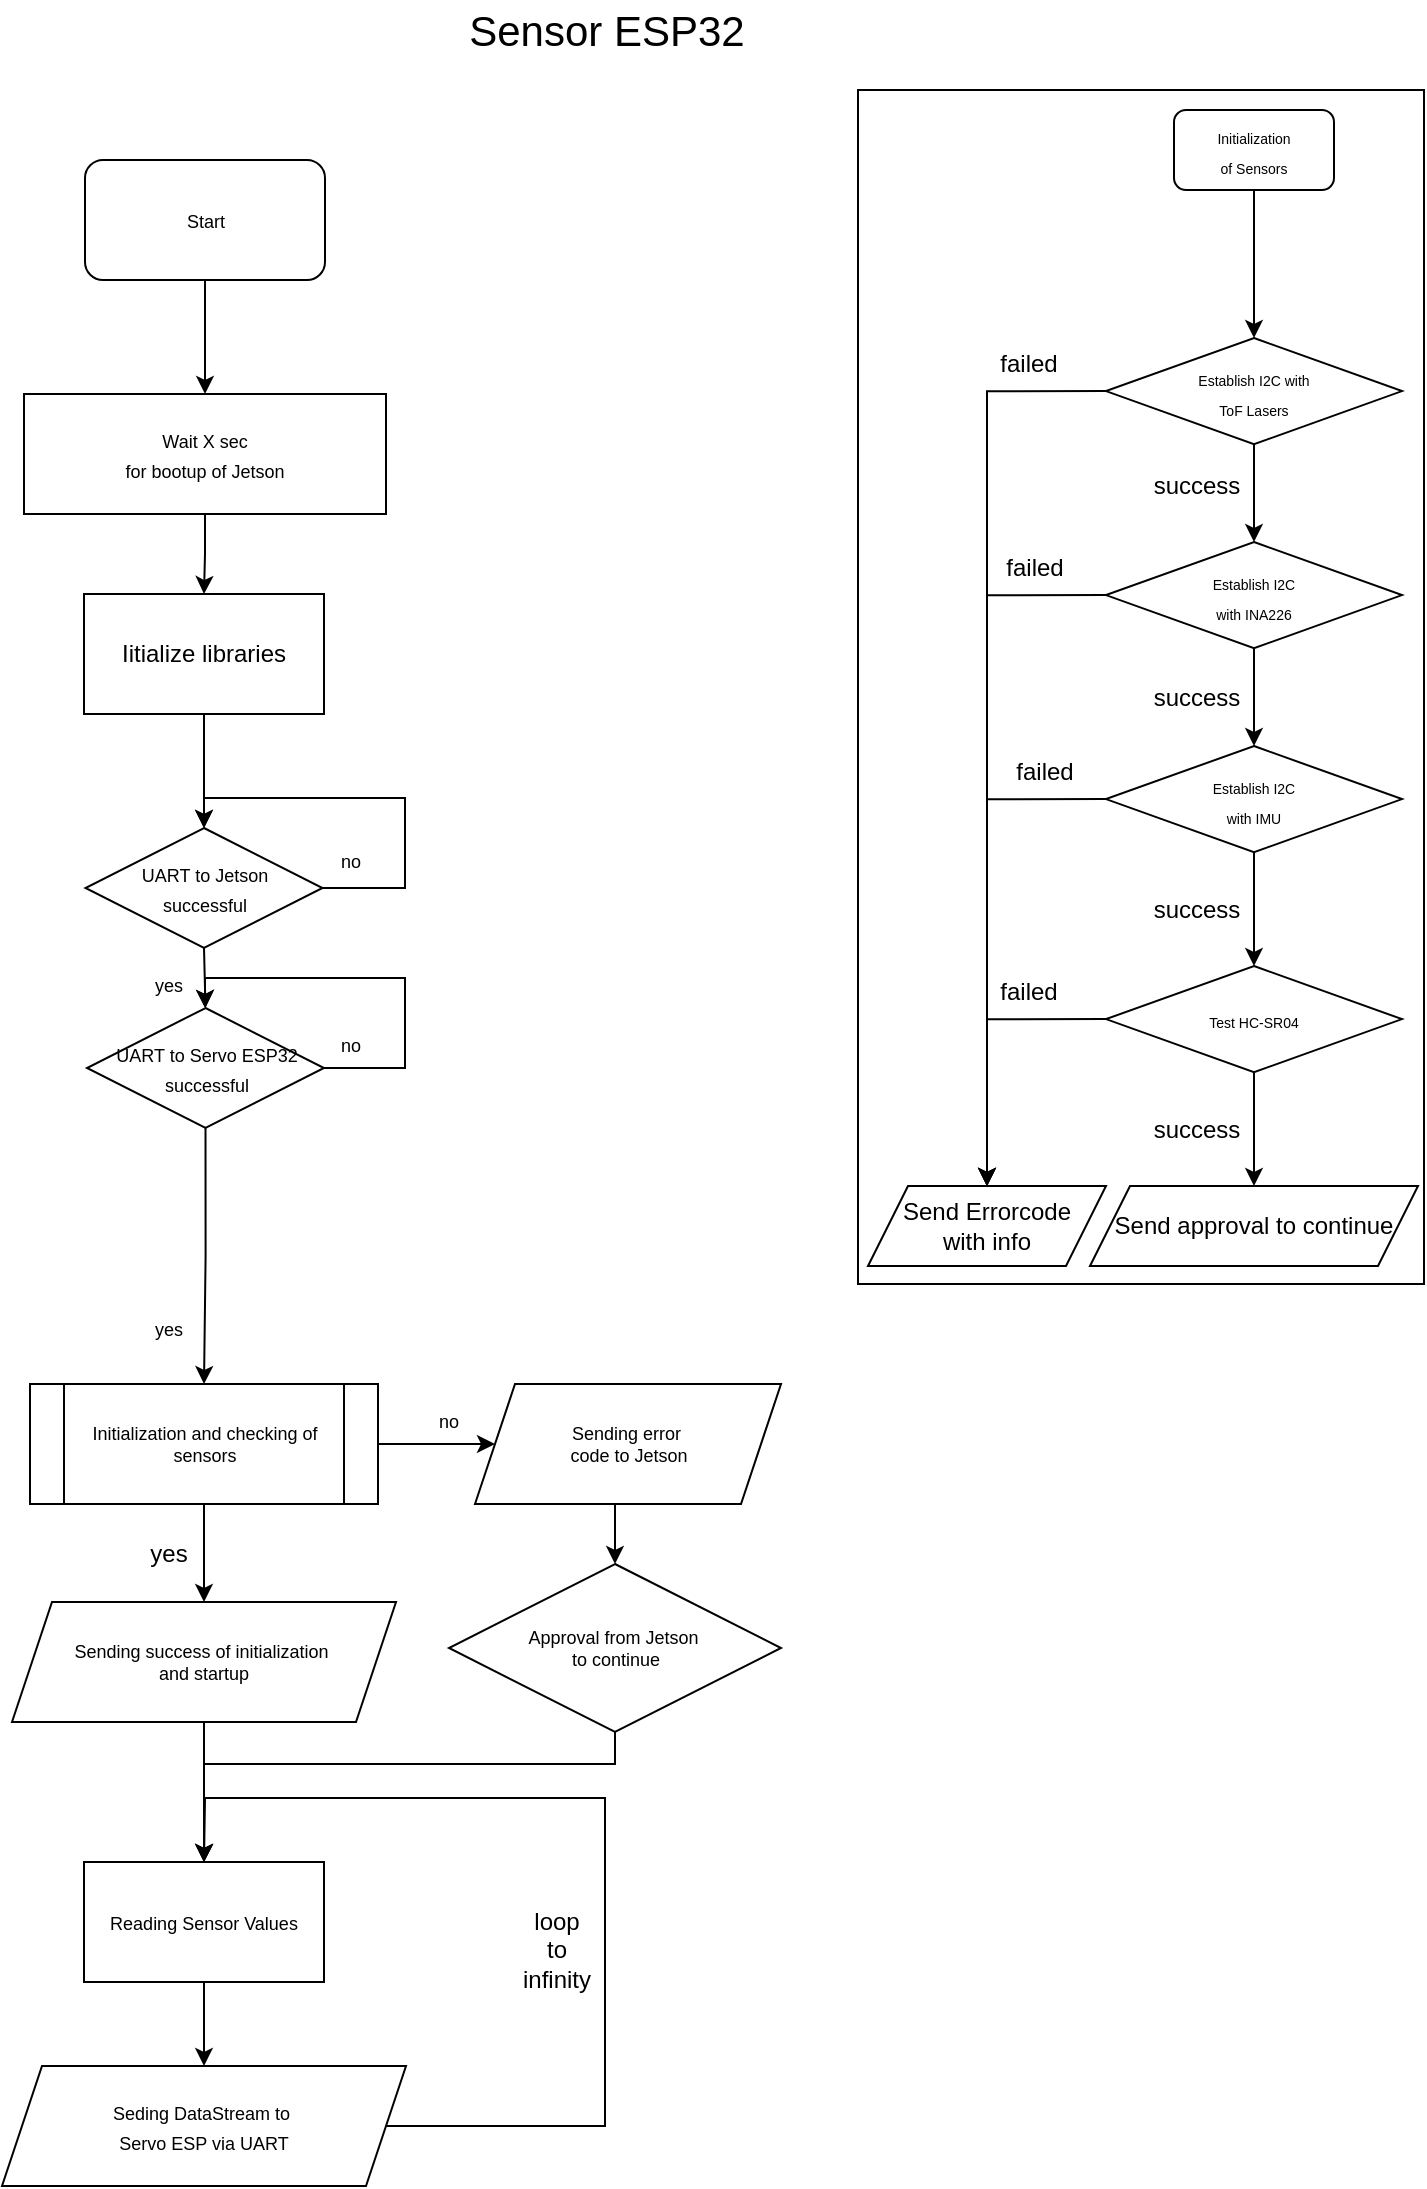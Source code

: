 <mxfile version="25.0.3">
  <diagram id="C5RBs43oDa-KdzZeNtuy" name="Page-1">
    <mxGraphModel dx="2074" dy="1134" grid="0" gridSize="10" guides="1" tooltips="1" connect="1" arrows="1" fold="1" page="1" pageScale="1" pageWidth="827" pageHeight="1169" math="0" shadow="0">
      <root>
        <mxCell id="WIyWlLk6GJQsqaUBKTNV-0" />
        <mxCell id="WIyWlLk6GJQsqaUBKTNV-1" parent="WIyWlLk6GJQsqaUBKTNV-0" />
        <mxCell id="_hwv9tR_E8vKDguACiTg-63" value="" style="rounded=0;whiteSpace=wrap;html=1;" parent="WIyWlLk6GJQsqaUBKTNV-1" vertex="1">
          <mxGeometry x="539" y="83" width="283" height="597" as="geometry" />
        </mxCell>
        <mxCell id="_hwv9tR_E8vKDguACiTg-7" value="&lt;div&gt;&lt;font style=&quot;font-size: 7px;&quot;&gt;Initialization&lt;/font&gt;&lt;/div&gt;&lt;div&gt;&lt;font style=&quot;font-size: 7px;&quot;&gt;of Sensors&lt;br&gt;&lt;/font&gt;&lt;/div&gt;" style="rounded=1;whiteSpace=wrap;html=1;" parent="WIyWlLk6GJQsqaUBKTNV-1" vertex="1">
          <mxGeometry x="697" y="93" width="80" height="40" as="geometry" />
        </mxCell>
        <mxCell id="_hwv9tR_E8vKDguACiTg-9" value="&lt;div&gt;&lt;font style=&quot;font-size: 7px;&quot;&gt;Establish I2C with&lt;/font&gt;&lt;/div&gt;&lt;div&gt;&lt;font style=&quot;font-size: 7px;&quot;&gt;ToF Lasers&lt;br&gt;&lt;/font&gt; &lt;/div&gt;" style="rhombus;whiteSpace=wrap;html=1;" parent="WIyWlLk6GJQsqaUBKTNV-1" vertex="1">
          <mxGeometry x="663" y="207" width="148" height="53.12" as="geometry" />
        </mxCell>
        <mxCell id="_hwv9tR_E8vKDguACiTg-13" value="&lt;div&gt;Send Errorcode&lt;/div&gt;&lt;div&gt;with info&lt;br&gt;&lt;/div&gt;" style="shape=parallelogram;perimeter=parallelogramPerimeter;whiteSpace=wrap;html=1;fixedSize=1;" parent="WIyWlLk6GJQsqaUBKTNV-1" vertex="1">
          <mxGeometry x="544" y="631" width="119" height="40" as="geometry" />
        </mxCell>
        <mxCell id="_hwv9tR_E8vKDguACiTg-15" value="&lt;div&gt;&lt;font style=&quot;font-size: 7px;&quot;&gt;Establish I2C&lt;/font&gt;&lt;/div&gt;&lt;div&gt;&lt;font style=&quot;font-size: 7px;&quot;&gt;with INA226 &lt;br&gt;&lt;/font&gt; &lt;/div&gt;" style="rhombus;whiteSpace=wrap;html=1;" parent="WIyWlLk6GJQsqaUBKTNV-1" vertex="1">
          <mxGeometry x="663" y="309" width="148" height="53.12" as="geometry" />
        </mxCell>
        <mxCell id="_hwv9tR_E8vKDguACiTg-29" style="edgeStyle=orthogonalEdgeStyle;rounded=0;orthogonalLoop=1;jettySize=auto;html=1;exitX=0.5;exitY=1;exitDx=0;exitDy=0;entryX=0.5;entryY=0;entryDx=0;entryDy=0;" parent="WIyWlLk6GJQsqaUBKTNV-1" source="_hwv9tR_E8vKDguACiTg-16" target="_hwv9tR_E8vKDguACiTg-27" edge="1">
          <mxGeometry relative="1" as="geometry" />
        </mxCell>
        <mxCell id="_hwv9tR_E8vKDguACiTg-16" value="&lt;div&gt;&lt;font style=&quot;font-size: 7px;&quot;&gt;Establish I2C&lt;/font&gt;&lt;/div&gt;&lt;div&gt;&lt;font style=&quot;font-size: 7px;&quot;&gt;with IMU&lt;br&gt;&lt;/font&gt; &lt;/div&gt;" style="rhombus;whiteSpace=wrap;html=1;" parent="WIyWlLk6GJQsqaUBKTNV-1" vertex="1">
          <mxGeometry x="663" y="411" width="148" height="53.12" as="geometry" />
        </mxCell>
        <mxCell id="_hwv9tR_E8vKDguACiTg-0" value="&lt;div&gt;Sensor ESP32&lt;/div&gt;" style="text;html=1;align=center;verticalAlign=middle;whiteSpace=wrap;rounded=0;fontSize=21;" parent="WIyWlLk6GJQsqaUBKTNV-1" vertex="1">
          <mxGeometry x="292" y="38" width="243" height="30" as="geometry" />
        </mxCell>
        <mxCell id="_hwv9tR_E8vKDguACiTg-4" style="edgeStyle=orthogonalEdgeStyle;rounded=0;orthogonalLoop=1;jettySize=auto;html=1;exitX=0.5;exitY=1;exitDx=0;exitDy=0;entryX=0.5;entryY=0;entryDx=0;entryDy=0;" parent="WIyWlLk6GJQsqaUBKTNV-1" source="_hwv9tR_E8vKDguACiTg-2" target="_hwv9tR_E8vKDguACiTg-3" edge="1">
          <mxGeometry relative="1" as="geometry" />
        </mxCell>
        <mxCell id="_hwv9tR_E8vKDguACiTg-2" value="&lt;font style=&quot;font-size: 9px;&quot;&gt;Start&lt;/font&gt;" style="rounded=1;whiteSpace=wrap;html=1;" parent="WIyWlLk6GJQsqaUBKTNV-1" vertex="1">
          <mxGeometry x="152.5" y="118" width="120" height="60" as="geometry" />
        </mxCell>
        <mxCell id="sx8V6jigU9jlCn_8tGGP-2" style="edgeStyle=orthogonalEdgeStyle;rounded=0;orthogonalLoop=1;jettySize=auto;html=1;exitX=0.5;exitY=1;exitDx=0;exitDy=0;entryX=0.5;entryY=0;entryDx=0;entryDy=0;" edge="1" parent="WIyWlLk6GJQsqaUBKTNV-1" source="_hwv9tR_E8vKDguACiTg-3" target="sx8V6jigU9jlCn_8tGGP-0">
          <mxGeometry relative="1" as="geometry" />
        </mxCell>
        <mxCell id="_hwv9tR_E8vKDguACiTg-3" value="&lt;div&gt;&lt;font style=&quot;font-size: 9px;&quot;&gt;Wait X sec&lt;/font&gt;&lt;/div&gt;&lt;div&gt;&lt;font style=&quot;font-size: 9px;&quot;&gt;for bootup of Jetson&lt;br&gt;&lt;/font&gt;&lt;/div&gt;" style="rounded=0;whiteSpace=wrap;html=1;" parent="WIyWlLk6GJQsqaUBKTNV-1" vertex="1">
          <mxGeometry x="122" y="235" width="181" height="60" as="geometry" />
        </mxCell>
        <mxCell id="_hwv9tR_E8vKDguACiTg-58" style="edgeStyle=orthogonalEdgeStyle;rounded=0;orthogonalLoop=1;jettySize=auto;html=1;exitX=1;exitY=0.5;exitDx=0;exitDy=0;entryX=0;entryY=0.5;entryDx=0;entryDy=0;" parent="WIyWlLk6GJQsqaUBKTNV-1" source="_hwv9tR_E8vKDguACiTg-5" target="_hwv9tR_E8vKDguACiTg-57" edge="1">
          <mxGeometry relative="1" as="geometry" />
        </mxCell>
        <mxCell id="_hwv9tR_E8vKDguACiTg-68" style="edgeStyle=orthogonalEdgeStyle;rounded=0;orthogonalLoop=1;jettySize=auto;html=1;exitX=0.5;exitY=1;exitDx=0;exitDy=0;entryX=0.5;entryY=0;entryDx=0;entryDy=0;" parent="WIyWlLk6GJQsqaUBKTNV-1" source="_hwv9tR_E8vKDguACiTg-5" target="_hwv9tR_E8vKDguACiTg-64" edge="1">
          <mxGeometry relative="1" as="geometry" />
        </mxCell>
        <mxCell id="_hwv9tR_E8vKDguACiTg-5" value="&lt;div&gt;Initialization and checking of sensors&lt;/div&gt;" style="shape=process;whiteSpace=wrap;html=1;backgroundOutline=1;fontSize=9;" parent="WIyWlLk6GJQsqaUBKTNV-1" vertex="1">
          <mxGeometry x="125" y="730" width="174" height="60" as="geometry" />
        </mxCell>
        <mxCell id="_hwv9tR_E8vKDguACiTg-11" style="edgeStyle=orthogonalEdgeStyle;rounded=0;orthogonalLoop=1;jettySize=auto;html=1;exitX=0.5;exitY=1;exitDx=0;exitDy=0;entryX=0.5;entryY=0;entryDx=0;entryDy=0;" parent="WIyWlLk6GJQsqaUBKTNV-1" source="_hwv9tR_E8vKDguACiTg-7" target="_hwv9tR_E8vKDguACiTg-9" edge="1">
          <mxGeometry relative="1" as="geometry" />
        </mxCell>
        <mxCell id="_hwv9tR_E8vKDguACiTg-12" style="edgeStyle=orthogonalEdgeStyle;rounded=0;orthogonalLoop=1;jettySize=auto;html=1;exitX=0;exitY=0.5;exitDx=0;exitDy=0;entryX=0.5;entryY=0;entryDx=0;entryDy=0;" parent="WIyWlLk6GJQsqaUBKTNV-1" source="_hwv9tR_E8vKDguACiTg-9" target="_hwv9tR_E8vKDguACiTg-13" edge="1">
          <mxGeometry relative="1" as="geometry">
            <mxPoint x="520.966" y="582.207" as="targetPoint" />
          </mxGeometry>
        </mxCell>
        <mxCell id="_hwv9tR_E8vKDguACiTg-17" style="edgeStyle=orthogonalEdgeStyle;rounded=0;orthogonalLoop=1;jettySize=auto;html=1;exitX=0.5;exitY=1;exitDx=0;exitDy=0;entryX=0.5;entryY=0;entryDx=0;entryDy=0;" parent="WIyWlLk6GJQsqaUBKTNV-1" source="_hwv9tR_E8vKDguACiTg-9" target="_hwv9tR_E8vKDguACiTg-15" edge="1">
          <mxGeometry relative="1" as="geometry" />
        </mxCell>
        <mxCell id="_hwv9tR_E8vKDguACiTg-14" value="failed" style="text;html=1;align=center;verticalAlign=middle;resizable=0;points=[];autosize=1;strokeColor=none;fillColor=none;" parent="WIyWlLk6GJQsqaUBKTNV-1" vertex="1">
          <mxGeometry x="600" y="207" width="47" height="26" as="geometry" />
        </mxCell>
        <mxCell id="_hwv9tR_E8vKDguACiTg-18" style="edgeStyle=orthogonalEdgeStyle;rounded=0;orthogonalLoop=1;jettySize=auto;html=1;exitX=0.5;exitY=1;exitDx=0;exitDy=0;entryX=0.5;entryY=0;entryDx=0;entryDy=0;" parent="WIyWlLk6GJQsqaUBKTNV-1" source="_hwv9tR_E8vKDguACiTg-15" target="_hwv9tR_E8vKDguACiTg-16" edge="1">
          <mxGeometry relative="1" as="geometry" />
        </mxCell>
        <mxCell id="_hwv9tR_E8vKDguACiTg-21" style="edgeStyle=orthogonalEdgeStyle;rounded=0;orthogonalLoop=1;jettySize=auto;html=1;exitX=0;exitY=0.5;exitDx=0;exitDy=0;entryX=0.5;entryY=0;entryDx=0;entryDy=0;" parent="WIyWlLk6GJQsqaUBKTNV-1" source="_hwv9tR_E8vKDguACiTg-15" target="_hwv9tR_E8vKDguACiTg-13" edge="1">
          <mxGeometry relative="1" as="geometry" />
        </mxCell>
        <mxCell id="_hwv9tR_E8vKDguACiTg-22" style="edgeStyle=orthogonalEdgeStyle;rounded=0;orthogonalLoop=1;jettySize=auto;html=1;exitX=0;exitY=0.5;exitDx=0;exitDy=0;entryX=0.5;entryY=0;entryDx=0;entryDy=0;" parent="WIyWlLk6GJQsqaUBKTNV-1" source="_hwv9tR_E8vKDguACiTg-16" target="_hwv9tR_E8vKDguACiTg-13" edge="1">
          <mxGeometry relative="1" as="geometry" />
        </mxCell>
        <mxCell id="_hwv9tR_E8vKDguACiTg-25" value="failed" style="text;html=1;align=center;verticalAlign=middle;resizable=0;points=[];autosize=1;strokeColor=none;fillColor=none;" parent="WIyWlLk6GJQsqaUBKTNV-1" vertex="1">
          <mxGeometry x="603" y="309" width="47" height="26" as="geometry" />
        </mxCell>
        <mxCell id="_hwv9tR_E8vKDguACiTg-26" value="failed" style="text;html=1;align=center;verticalAlign=middle;resizable=0;points=[];autosize=1;strokeColor=none;fillColor=none;" parent="WIyWlLk6GJQsqaUBKTNV-1" vertex="1">
          <mxGeometry x="608" y="411" width="47" height="26" as="geometry" />
        </mxCell>
        <mxCell id="_hwv9tR_E8vKDguACiTg-30" style="edgeStyle=orthogonalEdgeStyle;rounded=0;orthogonalLoop=1;jettySize=auto;html=1;exitX=0;exitY=0.5;exitDx=0;exitDy=0;" parent="WIyWlLk6GJQsqaUBKTNV-1" source="_hwv9tR_E8vKDguACiTg-27" target="_hwv9tR_E8vKDguACiTg-13" edge="1">
          <mxGeometry relative="1" as="geometry" />
        </mxCell>
        <mxCell id="_hwv9tR_E8vKDguACiTg-33" style="edgeStyle=orthogonalEdgeStyle;rounded=0;orthogonalLoop=1;jettySize=auto;html=1;exitX=0.5;exitY=1;exitDx=0;exitDy=0;entryX=0.5;entryY=0;entryDx=0;entryDy=0;" parent="WIyWlLk6GJQsqaUBKTNV-1" source="_hwv9tR_E8vKDguACiTg-27" target="_hwv9tR_E8vKDguACiTg-32" edge="1">
          <mxGeometry relative="1" as="geometry" />
        </mxCell>
        <mxCell id="_hwv9tR_E8vKDguACiTg-27" value="&lt;font style=&quot;font-size: 7px;&quot;&gt;Test HC-SR04&lt;/font&gt;" style="rhombus;whiteSpace=wrap;html=1;" parent="WIyWlLk6GJQsqaUBKTNV-1" vertex="1">
          <mxGeometry x="663" y="521" width="148" height="53.12" as="geometry" />
        </mxCell>
        <mxCell id="_hwv9tR_E8vKDguACiTg-31" value="failed" style="text;html=1;align=center;verticalAlign=middle;resizable=0;points=[];autosize=1;strokeColor=none;fillColor=none;" parent="WIyWlLk6GJQsqaUBKTNV-1" vertex="1">
          <mxGeometry x="600" y="521" width="47" height="26" as="geometry" />
        </mxCell>
        <mxCell id="_hwv9tR_E8vKDguACiTg-32" value="Send approval to continue" style="shape=parallelogram;perimeter=parallelogramPerimeter;whiteSpace=wrap;html=1;fixedSize=1;" parent="WIyWlLk6GJQsqaUBKTNV-1" vertex="1">
          <mxGeometry x="655" y="631" width="164" height="40" as="geometry" />
        </mxCell>
        <mxCell id="_hwv9tR_E8vKDguACiTg-35" value="success" style="text;html=1;align=center;verticalAlign=middle;resizable=0;points=[];autosize=1;strokeColor=none;fillColor=none;" parent="WIyWlLk6GJQsqaUBKTNV-1" vertex="1">
          <mxGeometry x="677" y="268" width="61" height="26" as="geometry" />
        </mxCell>
        <mxCell id="_hwv9tR_E8vKDguACiTg-36" value="success" style="text;html=1;align=center;verticalAlign=middle;resizable=0;points=[];autosize=1;strokeColor=none;fillColor=none;" parent="WIyWlLk6GJQsqaUBKTNV-1" vertex="1">
          <mxGeometry x="677" y="374" width="61" height="26" as="geometry" />
        </mxCell>
        <mxCell id="_hwv9tR_E8vKDguACiTg-37" value="success" style="text;html=1;align=center;verticalAlign=middle;resizable=0;points=[];autosize=1;strokeColor=none;fillColor=none;" parent="WIyWlLk6GJQsqaUBKTNV-1" vertex="1">
          <mxGeometry x="677" y="480" width="61" height="26" as="geometry" />
        </mxCell>
        <mxCell id="_hwv9tR_E8vKDguACiTg-38" value="success" style="text;html=1;align=center;verticalAlign=middle;resizable=0;points=[];autosize=1;strokeColor=none;fillColor=none;" parent="WIyWlLk6GJQsqaUBKTNV-1" vertex="1">
          <mxGeometry x="677" y="590" width="61" height="26" as="geometry" />
        </mxCell>
        <mxCell id="_hwv9tR_E8vKDguACiTg-45" style="edgeStyle=orthogonalEdgeStyle;rounded=0;orthogonalLoop=1;jettySize=auto;html=1;exitX=0.5;exitY=1;exitDx=0;exitDy=0;entryX=0.5;entryY=0;entryDx=0;entryDy=0;" parent="WIyWlLk6GJQsqaUBKTNV-1" source="_hwv9tR_E8vKDguACiTg-39" target="_hwv9tR_E8vKDguACiTg-44" edge="1">
          <mxGeometry relative="1" as="geometry" />
        </mxCell>
        <mxCell id="_hwv9tR_E8vKDguACiTg-39" value="&lt;div&gt;&lt;font style=&quot;font-size: 9px;&quot;&gt;UART to Jetson &lt;br&gt;&lt;/font&gt;&lt;/div&gt;&lt;div&gt;&lt;font style=&quot;font-size: 9px;&quot;&gt;successful&lt;br&gt;&lt;/font&gt;&lt;/div&gt;" style="rhombus;whiteSpace=wrap;html=1;" parent="WIyWlLk6GJQsqaUBKTNV-1" vertex="1">
          <mxGeometry x="152.75" y="452" width="118.5" height="60" as="geometry" />
        </mxCell>
        <mxCell id="_hwv9tR_E8vKDguACiTg-56" style="edgeStyle=orthogonalEdgeStyle;rounded=0;orthogonalLoop=1;jettySize=auto;html=1;exitX=0.5;exitY=1;exitDx=0;exitDy=0;" parent="WIyWlLk6GJQsqaUBKTNV-1" source="_hwv9tR_E8vKDguACiTg-44" target="_hwv9tR_E8vKDguACiTg-5" edge="1">
          <mxGeometry relative="1" as="geometry" />
        </mxCell>
        <mxCell id="_hwv9tR_E8vKDguACiTg-44" value="&lt;div&gt;&lt;font style=&quot;font-size: 9px;&quot;&gt;UART to Servo ESP32 &lt;br&gt;&lt;/font&gt;&lt;/div&gt;&lt;div&gt;&lt;font style=&quot;font-size: 9px;&quot;&gt;successful&lt;br&gt;&lt;/font&gt;&lt;/div&gt;" style="rhombus;whiteSpace=wrap;html=1;" parent="WIyWlLk6GJQsqaUBKTNV-1" vertex="1">
          <mxGeometry x="153.5" y="542" width="118.5" height="60" as="geometry" />
        </mxCell>
        <mxCell id="_hwv9tR_E8vKDguACiTg-46" style="edgeStyle=orthogonalEdgeStyle;rounded=0;orthogonalLoop=1;jettySize=auto;html=1;exitX=1;exitY=0.5;exitDx=0;exitDy=0;entryX=0.5;entryY=0;entryDx=0;entryDy=0;" parent="WIyWlLk6GJQsqaUBKTNV-1" source="_hwv9tR_E8vKDguACiTg-44" target="_hwv9tR_E8vKDguACiTg-44" edge="1">
          <mxGeometry relative="1" as="geometry">
            <Array as="points">
              <mxPoint x="312.5" y="572" />
              <mxPoint x="312.5" y="527" />
              <mxPoint x="212.5" y="527" />
              <mxPoint x="212.5" y="542" />
            </Array>
          </mxGeometry>
        </mxCell>
        <mxCell id="_hwv9tR_E8vKDguACiTg-47" value="&lt;font style=&quot;font-size: 9px;&quot;&gt;no&lt;/font&gt;" style="text;html=1;align=center;verticalAlign=middle;resizable=0;points=[];autosize=1;strokeColor=none;fillColor=none;" parent="WIyWlLk6GJQsqaUBKTNV-1" vertex="1">
          <mxGeometry x="270.5" y="546.56" width="28" height="26" as="geometry" />
        </mxCell>
        <mxCell id="_hwv9tR_E8vKDguACiTg-48" value="yes" style="text;html=1;align=center;verticalAlign=middle;resizable=0;points=[];autosize=1;strokeColor=none;fillColor=none;fontSize=9;" parent="WIyWlLk6GJQsqaUBKTNV-1" vertex="1">
          <mxGeometry x="178" y="519" width="32" height="23" as="geometry" />
        </mxCell>
        <mxCell id="_hwv9tR_E8vKDguACiTg-49" value="&lt;div&gt;yes&lt;/div&gt;" style="text;html=1;align=center;verticalAlign=middle;resizable=0;points=[];autosize=1;strokeColor=none;fillColor=none;fontSize=9;" parent="WIyWlLk6GJQsqaUBKTNV-1" vertex="1">
          <mxGeometry x="177.5" y="691.56" width="32" height="23" as="geometry" />
        </mxCell>
        <mxCell id="_hwv9tR_E8vKDguACiTg-54" style="edgeStyle=orthogonalEdgeStyle;rounded=0;orthogonalLoop=1;jettySize=auto;html=1;exitX=1;exitY=0.5;exitDx=0;exitDy=0;entryX=0.5;entryY=0;entryDx=0;entryDy=0;" parent="WIyWlLk6GJQsqaUBKTNV-1" source="_hwv9tR_E8vKDguACiTg-39" target="_hwv9tR_E8vKDguACiTg-39" edge="1">
          <mxGeometry relative="1" as="geometry">
            <Array as="points">
              <mxPoint x="312.5" y="482" />
              <mxPoint x="312.5" y="437" />
              <mxPoint x="211.5" y="437" />
            </Array>
          </mxGeometry>
        </mxCell>
        <mxCell id="_hwv9tR_E8vKDguACiTg-55" value="&lt;font style=&quot;font-size: 9px;&quot;&gt;no&lt;/font&gt;" style="text;html=1;align=center;verticalAlign=middle;resizable=0;points=[];autosize=1;strokeColor=none;fillColor=none;" parent="WIyWlLk6GJQsqaUBKTNV-1" vertex="1">
          <mxGeometry x="270.5" y="455" width="28" height="26" as="geometry" />
        </mxCell>
        <mxCell id="_hwv9tR_E8vKDguACiTg-62" style="edgeStyle=orthogonalEdgeStyle;rounded=0;orthogonalLoop=1;jettySize=auto;html=1;exitX=0.5;exitY=1;exitDx=0;exitDy=0;entryX=0.5;entryY=0;entryDx=0;entryDy=0;" parent="WIyWlLk6GJQsqaUBKTNV-1" source="_hwv9tR_E8vKDguACiTg-57" target="_hwv9tR_E8vKDguACiTg-59" edge="1">
          <mxGeometry relative="1" as="geometry" />
        </mxCell>
        <mxCell id="_hwv9tR_E8vKDguACiTg-57" value="&lt;div&gt;Sending error&amp;nbsp;&lt;/div&gt;&lt;div&gt;code to Jetson&lt;/div&gt;" style="shape=parallelogram;perimeter=parallelogramPerimeter;whiteSpace=wrap;html=1;fixedSize=1;fontSize=9;" parent="WIyWlLk6GJQsqaUBKTNV-1" vertex="1">
          <mxGeometry x="347.5" y="730" width="153" height="60" as="geometry" />
        </mxCell>
        <mxCell id="_hwv9tR_E8vKDguACiTg-73" style="edgeStyle=orthogonalEdgeStyle;rounded=0;orthogonalLoop=1;jettySize=auto;html=1;exitX=0.5;exitY=1;exitDx=0;exitDy=0;entryX=0.5;entryY=0;entryDx=0;entryDy=0;" parent="WIyWlLk6GJQsqaUBKTNV-1" source="_hwv9tR_E8vKDguACiTg-59" target="_hwv9tR_E8vKDguACiTg-69" edge="1">
          <mxGeometry relative="1" as="geometry">
            <Array as="points">
              <mxPoint x="417.5" y="920" />
              <mxPoint x="212.5" y="920" />
            </Array>
          </mxGeometry>
        </mxCell>
        <mxCell id="_hwv9tR_E8vKDguACiTg-59" value="&lt;div&gt;Approval from Jetson&amp;nbsp;&lt;/div&gt;&lt;div&gt;to continue&lt;/div&gt;" style="rhombus;whiteSpace=wrap;html=1;fontSize=9;" parent="WIyWlLk6GJQsqaUBKTNV-1" vertex="1">
          <mxGeometry x="334.5" y="820" width="166" height="84" as="geometry" />
        </mxCell>
        <mxCell id="_hwv9tR_E8vKDguACiTg-71" style="edgeStyle=orthogonalEdgeStyle;rounded=0;orthogonalLoop=1;jettySize=auto;html=1;exitX=0.5;exitY=1;exitDx=0;exitDy=0;entryX=0.5;entryY=0;entryDx=0;entryDy=0;" parent="WIyWlLk6GJQsqaUBKTNV-1" source="_hwv9tR_E8vKDguACiTg-64" target="_hwv9tR_E8vKDguACiTg-69" edge="1">
          <mxGeometry relative="1" as="geometry" />
        </mxCell>
        <mxCell id="_hwv9tR_E8vKDguACiTg-64" value="&lt;div&gt;Sending success of initialization&amp;nbsp;&lt;/div&gt;&lt;div&gt;and startup&lt;/div&gt;" style="shape=parallelogram;perimeter=parallelogramPerimeter;whiteSpace=wrap;html=1;fixedSize=1;fontSize=9;" parent="WIyWlLk6GJQsqaUBKTNV-1" vertex="1">
          <mxGeometry x="116" y="839" width="192" height="60" as="geometry" />
        </mxCell>
        <mxCell id="_hwv9tR_E8vKDguACiTg-65" value="no" style="text;html=1;align=center;verticalAlign=middle;resizable=0;points=[];autosize=1;strokeColor=none;fillColor=none;fontSize=9;" parent="WIyWlLk6GJQsqaUBKTNV-1" vertex="1">
          <mxGeometry x="319.5" y="737" width="28" height="23" as="geometry" />
        </mxCell>
        <mxCell id="_hwv9tR_E8vKDguACiTg-74" style="edgeStyle=orthogonalEdgeStyle;rounded=0;orthogonalLoop=1;jettySize=auto;html=1;exitX=0.5;exitY=1;exitDx=0;exitDy=0;entryX=0.5;entryY=0;entryDx=0;entryDy=0;" parent="WIyWlLk6GJQsqaUBKTNV-1" source="_hwv9tR_E8vKDguACiTg-69" target="_hwv9tR_E8vKDguACiTg-70" edge="1">
          <mxGeometry relative="1" as="geometry" />
        </mxCell>
        <mxCell id="_hwv9tR_E8vKDguACiTg-69" value="&lt;font style=&quot;font-size: 9px;&quot;&gt;Reading Sensor Values&lt;/font&gt;" style="rounded=0;whiteSpace=wrap;html=1;" parent="WIyWlLk6GJQsqaUBKTNV-1" vertex="1">
          <mxGeometry x="152" y="969" width="120" height="60" as="geometry" />
        </mxCell>
        <mxCell id="_hwv9tR_E8vKDguACiTg-70" value="&lt;div&gt;&lt;font style=&quot;font-size: 9px;&quot;&gt;Seding DataStream to&amp;nbsp;&lt;/font&gt;&lt;/div&gt;&lt;div&gt;&lt;font style=&quot;font-size: 9px;&quot;&gt;Servo ESP via UART&lt;/font&gt;&lt;/div&gt;" style="shape=parallelogram;perimeter=parallelogramPerimeter;whiteSpace=wrap;html=1;fixedSize=1;" parent="WIyWlLk6GJQsqaUBKTNV-1" vertex="1">
          <mxGeometry x="111" y="1071" width="202" height="60" as="geometry" />
        </mxCell>
        <mxCell id="_hwv9tR_E8vKDguACiTg-72" value="yes" style="text;html=1;align=center;verticalAlign=middle;resizable=0;points=[];autosize=1;strokeColor=none;fillColor=none;" parent="WIyWlLk6GJQsqaUBKTNV-1" vertex="1">
          <mxGeometry x="175" y="802" width="37" height="26" as="geometry" />
        </mxCell>
        <mxCell id="_hwv9tR_E8vKDguACiTg-75" value="" style="endArrow=classic;html=1;rounded=0;exitX=1;exitY=0.5;exitDx=0;exitDy=0;entryX=0.5;entryY=0;entryDx=0;entryDy=0;" parent="WIyWlLk6GJQsqaUBKTNV-1" source="_hwv9tR_E8vKDguACiTg-70" target="_hwv9tR_E8vKDguACiTg-69" edge="1">
          <mxGeometry width="50" height="50" relative="1" as="geometry">
            <mxPoint x="409.5" y="1059" as="sourcePoint" />
            <mxPoint x="212.5" y="940" as="targetPoint" />
            <Array as="points">
              <mxPoint x="412.5" y="1101" />
              <mxPoint x="412.5" y="937" />
              <mxPoint x="212.5" y="937" />
            </Array>
          </mxGeometry>
        </mxCell>
        <mxCell id="_hwv9tR_E8vKDguACiTg-76" value="&lt;div&gt;loop&lt;/div&gt;&lt;div&gt;to&lt;/div&gt;&lt;div&gt;infinity&lt;br&gt;&lt;/div&gt;" style="text;html=1;align=center;verticalAlign=middle;resizable=0;points=[];autosize=1;strokeColor=none;fillColor=none;" parent="WIyWlLk6GJQsqaUBKTNV-1" vertex="1">
          <mxGeometry x="361.5" y="985" width="52" height="55" as="geometry" />
        </mxCell>
        <mxCell id="sx8V6jigU9jlCn_8tGGP-1" style="edgeStyle=orthogonalEdgeStyle;rounded=0;orthogonalLoop=1;jettySize=auto;html=1;exitX=0.5;exitY=1;exitDx=0;exitDy=0;entryX=0.5;entryY=0;entryDx=0;entryDy=0;" edge="1" parent="WIyWlLk6GJQsqaUBKTNV-1" source="sx8V6jigU9jlCn_8tGGP-0" target="_hwv9tR_E8vKDguACiTg-39">
          <mxGeometry relative="1" as="geometry" />
        </mxCell>
        <mxCell id="sx8V6jigU9jlCn_8tGGP-0" value="&lt;div&gt;Iitialize libraries&lt;/div&gt;" style="rounded=0;whiteSpace=wrap;html=1;" vertex="1" parent="WIyWlLk6GJQsqaUBKTNV-1">
          <mxGeometry x="152" y="335" width="120" height="60" as="geometry" />
        </mxCell>
      </root>
    </mxGraphModel>
  </diagram>
</mxfile>
